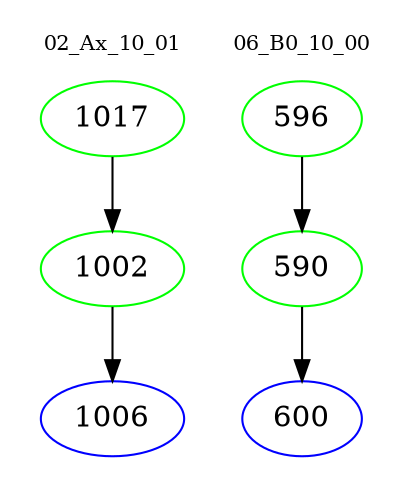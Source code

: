 digraph{
subgraph cluster_0 {
color = white
label = "02_Ax_10_01";
fontsize=10;
T0_1017 [label="1017", color="green"]
T0_1017 -> T0_1002 [color="black"]
T0_1002 [label="1002", color="green"]
T0_1002 -> T0_1006 [color="black"]
T0_1006 [label="1006", color="blue"]
}
subgraph cluster_1 {
color = white
label = "06_B0_10_00";
fontsize=10;
T1_596 [label="596", color="green"]
T1_596 -> T1_590 [color="black"]
T1_590 [label="590", color="green"]
T1_590 -> T1_600 [color="black"]
T1_600 [label="600", color="blue"]
}
}

